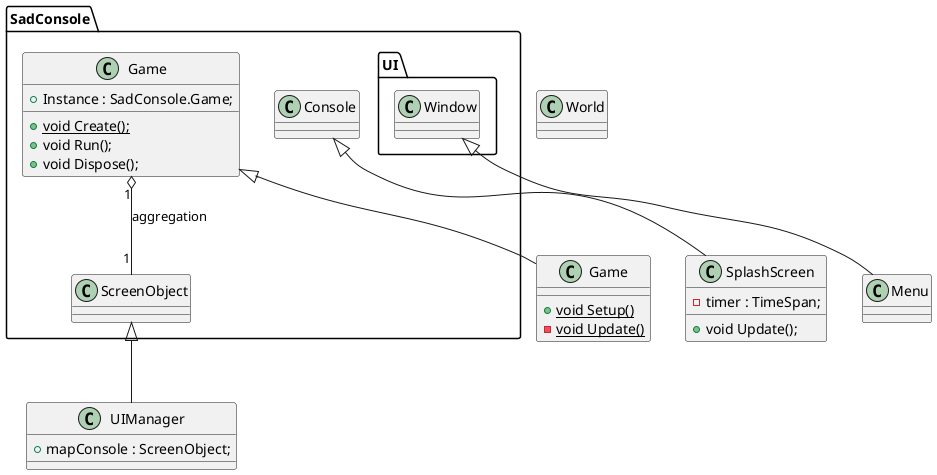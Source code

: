 'how to use:
'   CTRL+P -> "> PlantUML preview" 

@startuml test

Class SadConsole.Game{
    + Instance : SadConsole.Game;

    + {static} void Create();
    + void Run();
    + void Dispose();
}

Class SadConsole.ScreenObject{

}

Class SadConsole.UI.Window{

}

Class SadConsole.Console

Class UIManager{
    + mapConsole : ScreenObject;
}

Class SplashScreen{
    - timer : TimeSpan;

    + void Update();
}

Class World{
    
}

Class Menu{

}

Class Game{
    + {static} void Setup()
    - {static} void Update()
}

SadConsole.Game "1" o-- "1" SadConsole.ScreenObject : aggregation
'Game "0-1" o-- "1" SplashScreen
'Game "1" o-- "1" Menu

SadConsole.Game <|-- Game
SadConsole.ScreenObject <|-- UIManager
SadConsole.Console <|-- SplashScreen
SadConsole.UI.Window <|-- Menu


@enduml